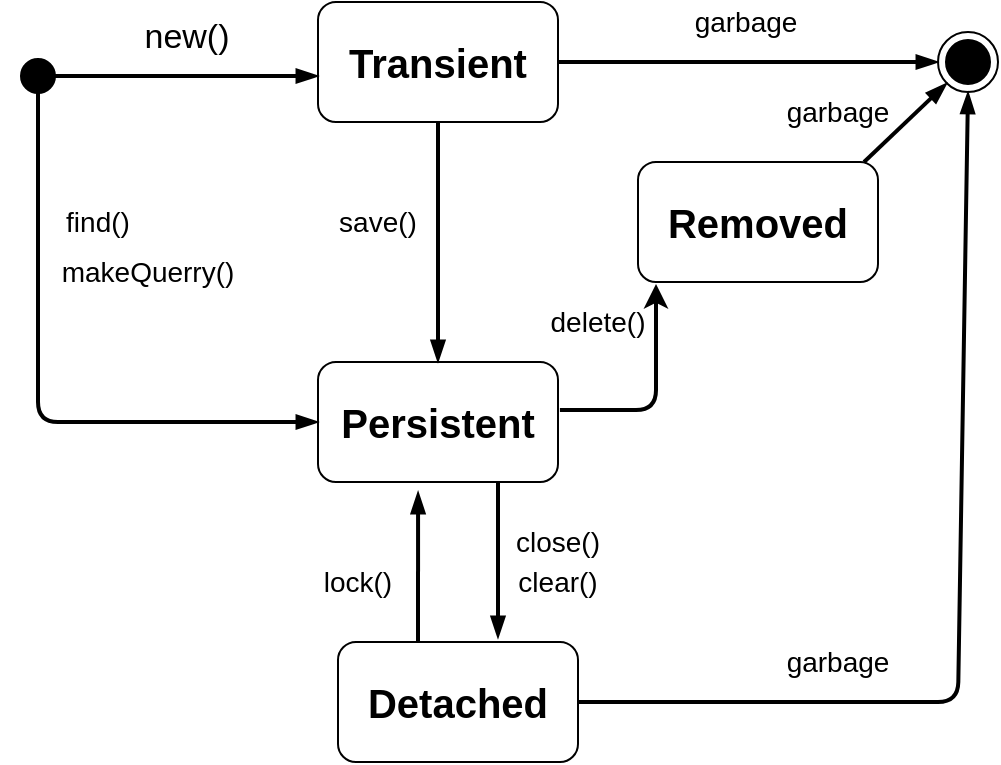 <mxfile version="13.1.3" type="device"><diagram id="9hSJ2N5oj_AJILC2ZGxb" name="Page-1"><mxGraphModel dx="454" dy="761" grid="1" gridSize="10" guides="1" tooltips="1" connect="1" arrows="1" fold="1" page="1" pageScale="1" pageWidth="827" pageHeight="1169" math="0" shadow="0"><root><mxCell id="0"/><mxCell id="1" parent="0"/><mxCell id="w1Msm_LC9J2M3Jx5kGz0-1" value="&lt;b&gt;&lt;font style=&quot;font-size: 20px&quot;&gt;Transient&lt;/font&gt;&lt;/b&gt;" style="rounded=1;whiteSpace=wrap;html=1;" vertex="1" parent="1"><mxGeometry x="220" y="40" width="120" height="60" as="geometry"/></mxCell><mxCell id="w1Msm_LC9J2M3Jx5kGz0-2" value="&lt;b&gt;&lt;font style=&quot;font-size: 20px&quot;&gt;Persistent&lt;/font&gt;&lt;/b&gt;" style="rounded=1;whiteSpace=wrap;html=1;" vertex="1" parent="1"><mxGeometry x="220" y="220" width="120" height="60" as="geometry"/></mxCell><mxCell id="w1Msm_LC9J2M3Jx5kGz0-3" value="&lt;b&gt;&lt;font style=&quot;font-size: 20px&quot;&gt;Detached&lt;/font&gt;&lt;/b&gt;" style="rounded=1;whiteSpace=wrap;html=1;" vertex="1" parent="1"><mxGeometry x="230" y="360" width="120" height="60" as="geometry"/></mxCell><mxCell id="w1Msm_LC9J2M3Jx5kGz0-4" value="&lt;b&gt;&lt;font style=&quot;font-size: 20px&quot;&gt;Removed&lt;/font&gt;&lt;/b&gt;" style="rounded=1;whiteSpace=wrap;html=1;" vertex="1" parent="1"><mxGeometry x="380" y="120" width="120" height="60" as="geometry"/></mxCell><mxCell id="w1Msm_LC9J2M3Jx5kGz0-9" value="&lt;font style=&quot;font-size: 17px&quot;&gt;new()&lt;/font&gt;" style="html=1;verticalAlign=bottom;startArrow=circle;startFill=1;endArrow=blockThin;endFill=1;strokeWidth=2;" edge="1" parent="1"><mxGeometry x="0.123" y="7" width="80" relative="1" as="geometry"><mxPoint x="70" y="77" as="sourcePoint"/><mxPoint x="220" y="77" as="targetPoint"/><Array as="points"/><mxPoint as="offset"/></mxGeometry></mxCell><mxCell id="w1Msm_LC9J2M3Jx5kGz0-11" value="" style="endArrow=blockThin;html=1;entryX=0;entryY=0.5;entryDx=0;entryDy=0;endFill=1;strokeWidth=2;" edge="1" parent="1" target="w1Msm_LC9J2M3Jx5kGz0-2"><mxGeometry width="50" height="50" relative="1" as="geometry"><mxPoint x="80" y="80" as="sourcePoint"/><mxPoint x="110" y="130" as="targetPoint"/><Array as="points"><mxPoint x="80" y="250"/></Array></mxGeometry></mxCell><mxCell id="w1Msm_LC9J2M3Jx5kGz0-14" value="" style="endArrow=blockThin;html=1;exitX=0.5;exitY=1;exitDx=0;exitDy=0;entryX=0.5;entryY=0;entryDx=0;entryDy=0;endFill=1;strokeWidth=2;" edge="1" parent="1" source="w1Msm_LC9J2M3Jx5kGz0-1" target="w1Msm_LC9J2M3Jx5kGz0-2"><mxGeometry width="50" height="50" relative="1" as="geometry"><mxPoint x="240" y="190" as="sourcePoint"/><mxPoint x="290" y="140" as="targetPoint"/></mxGeometry></mxCell><mxCell id="w1Msm_LC9J2M3Jx5kGz0-17" value="" style="endArrow=blockThin;html=1;entryX=0.417;entryY=1.083;entryDx=0;entryDy=0;entryPerimeter=0;endFill=1;strokeWidth=2;" edge="1" parent="1" target="w1Msm_LC9J2M3Jx5kGz0-2"><mxGeometry width="50" height="50" relative="1" as="geometry"><mxPoint x="270" y="360" as="sourcePoint"/><mxPoint x="320" y="310" as="targetPoint"/></mxGeometry></mxCell><mxCell id="w1Msm_LC9J2M3Jx5kGz0-18" value="" style="endArrow=blockThin;html=1;exitX=0.75;exitY=1;exitDx=0;exitDy=0;endFill=1;strokeWidth=2;" edge="1" parent="1" source="w1Msm_LC9J2M3Jx5kGz0-2"><mxGeometry width="50" height="50" relative="1" as="geometry"><mxPoint x="290" y="290" as="sourcePoint"/><mxPoint x="310" y="358" as="targetPoint"/></mxGeometry></mxCell><mxCell id="w1Msm_LC9J2M3Jx5kGz0-19" value="" style="ellipse;html=1;shape=endState;fillColor=#000000;strokeColor=#000000;" vertex="1" parent="1"><mxGeometry x="530" y="55" width="30" height="30" as="geometry"/></mxCell><mxCell id="w1Msm_LC9J2M3Jx5kGz0-20" value="" style="endArrow=blockThin;html=1;exitX=1;exitY=0.5;exitDx=0;exitDy=0;entryX=0;entryY=0.5;entryDx=0;entryDy=0;endFill=1;strokeWidth=2;" edge="1" parent="1" source="w1Msm_LC9J2M3Jx5kGz0-1" target="w1Msm_LC9J2M3Jx5kGz0-19"><mxGeometry width="50" height="50" relative="1" as="geometry"><mxPoint x="390" y="90" as="sourcePoint"/><mxPoint x="440" y="40" as="targetPoint"/></mxGeometry></mxCell><mxCell id="w1Msm_LC9J2M3Jx5kGz0-21" value="" style="endArrow=blockThin;html=1;strokeWidth=2;entryX=0.5;entryY=1;entryDx=0;entryDy=0;exitX=1;exitY=0.5;exitDx=0;exitDy=0;endFill=1;" edge="1" parent="1" source="w1Msm_LC9J2M3Jx5kGz0-3" target="w1Msm_LC9J2M3Jx5kGz0-19"><mxGeometry width="50" height="50" relative="1" as="geometry"><mxPoint x="500" y="360" as="sourcePoint"/><mxPoint x="550" y="310" as="targetPoint"/><Array as="points"><mxPoint x="540" y="390"/></Array></mxGeometry></mxCell><mxCell id="w1Msm_LC9J2M3Jx5kGz0-22" value="" style="endArrow=blockThin;html=1;strokeWidth=2;exitX=0.942;exitY=0;exitDx=0;exitDy=0;exitPerimeter=0;entryX=0;entryY=1;entryDx=0;entryDy=0;endFill=1;" edge="1" parent="1" source="w1Msm_LC9J2M3Jx5kGz0-4" target="w1Msm_LC9J2M3Jx5kGz0-19"><mxGeometry width="50" height="50" relative="1" as="geometry"><mxPoint x="480" y="140" as="sourcePoint"/><mxPoint x="530" y="90" as="targetPoint"/></mxGeometry></mxCell><mxCell id="w1Msm_LC9J2M3Jx5kGz0-23" value="" style="endArrow=classic;html=1;strokeWidth=2;entryX=0.075;entryY=1.017;entryDx=0;entryDy=0;entryPerimeter=0;exitX=1.008;exitY=0.4;exitDx=0;exitDy=0;exitPerimeter=0;" edge="1" parent="1" source="w1Msm_LC9J2M3Jx5kGz0-2" target="w1Msm_LC9J2M3Jx5kGz0-4"><mxGeometry width="50" height="50" relative="1" as="geometry"><mxPoint x="370" y="260" as="sourcePoint"/><mxPoint x="420" y="210" as="targetPoint"/><Array as="points"><mxPoint x="389" y="244"/></Array></mxGeometry></mxCell><mxCell id="w1Msm_LC9J2M3Jx5kGz0-24" value="&lt;font style=&quot;font-size: 14px&quot;&gt;find()&lt;/font&gt;" style="text;html=1;strokeColor=none;fillColor=none;align=center;verticalAlign=middle;whiteSpace=wrap;rounded=0;" vertex="1" parent="1"><mxGeometry x="90" y="140" width="40" height="20" as="geometry"/></mxCell><mxCell id="w1Msm_LC9J2M3Jx5kGz0-26" value="&lt;font style=&quot;font-size: 14px&quot;&gt;makeQuerry()&lt;/font&gt;" style="text;html=1;strokeColor=none;fillColor=none;align=center;verticalAlign=middle;whiteSpace=wrap;rounded=0;" vertex="1" parent="1"><mxGeometry x="100" y="170" width="70" height="10" as="geometry"/></mxCell><mxCell id="w1Msm_LC9J2M3Jx5kGz0-30" value="&lt;font style=&quot;font-size: 14px&quot;&gt;delete()&lt;/font&gt;" style="text;html=1;strokeColor=none;fillColor=none;align=center;verticalAlign=middle;whiteSpace=wrap;rounded=0;" vertex="1" parent="1"><mxGeometry x="340" y="190" width="40" height="20" as="geometry"/></mxCell><mxCell id="w1Msm_LC9J2M3Jx5kGz0-31" value="&lt;font style=&quot;font-size: 14px&quot;&gt;save()&lt;/font&gt;" style="text;html=1;strokeColor=none;fillColor=none;align=center;verticalAlign=middle;whiteSpace=wrap;rounded=0;" vertex="1" parent="1"><mxGeometry x="230" y="140" width="40" height="20" as="geometry"/></mxCell><mxCell id="w1Msm_LC9J2M3Jx5kGz0-32" value="&lt;font style=&quot;font-size: 14px&quot;&gt;close()&lt;/font&gt;" style="text;html=1;strokeColor=none;fillColor=none;align=center;verticalAlign=middle;whiteSpace=wrap;rounded=0;" vertex="1" parent="1"><mxGeometry x="320" y="300" width="40" height="20" as="geometry"/></mxCell><mxCell id="w1Msm_LC9J2M3Jx5kGz0-34" value="&lt;font style=&quot;font-size: 14px&quot;&gt;clear()&lt;/font&gt;" style="text;html=1;strokeColor=none;fillColor=none;align=center;verticalAlign=middle;whiteSpace=wrap;rounded=0;" vertex="1" parent="1"><mxGeometry x="320" y="320" width="40" height="20" as="geometry"/></mxCell><mxCell id="w1Msm_LC9J2M3Jx5kGz0-35" value="&lt;font style=&quot;font-size: 14px&quot;&gt;lock()&lt;/font&gt;" style="text;html=1;strokeColor=none;fillColor=none;align=center;verticalAlign=middle;whiteSpace=wrap;rounded=0;" vertex="1" parent="1"><mxGeometry x="220" y="320" width="40" height="20" as="geometry"/></mxCell><mxCell id="w1Msm_LC9J2M3Jx5kGz0-36" value="&lt;font style=&quot;font-size: 14px&quot;&gt;garbage&lt;/font&gt;" style="text;html=1;strokeColor=none;fillColor=none;align=center;verticalAlign=middle;whiteSpace=wrap;rounded=0;" vertex="1" parent="1"><mxGeometry x="414" y="40" width="40" height="20" as="geometry"/></mxCell><mxCell id="w1Msm_LC9J2M3Jx5kGz0-37" value="&lt;font style=&quot;font-size: 14px&quot;&gt;garbage&lt;/font&gt;" style="text;html=1;strokeColor=none;fillColor=none;align=center;verticalAlign=middle;whiteSpace=wrap;rounded=0;" vertex="1" parent="1"><mxGeometry x="460" y="360" width="40" height="20" as="geometry"/></mxCell><mxCell id="w1Msm_LC9J2M3Jx5kGz0-38" value="&lt;font style=&quot;font-size: 14px&quot;&gt;garbage&lt;/font&gt;" style="text;html=1;strokeColor=none;fillColor=none;align=center;verticalAlign=middle;whiteSpace=wrap;rounded=0;" vertex="1" parent="1"><mxGeometry x="460" y="85" width="40" height="20" as="geometry"/></mxCell></root></mxGraphModel></diagram></mxfile>